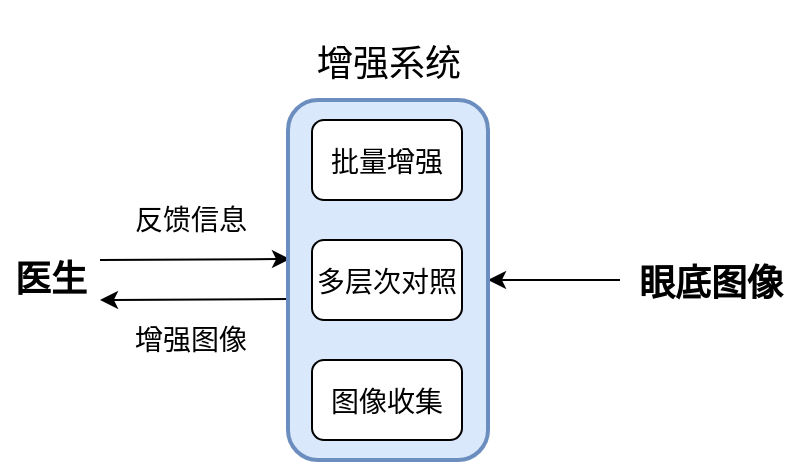 <mxfile version="15.8.6" type="device"><diagram id="mHgVv650_VpluonyAK4X" name="Page-1"><mxGraphModel dx="946" dy="613" grid="1" gridSize="10" guides="1" tooltips="1" connect="1" arrows="1" fold="1" page="1" pageScale="1" pageWidth="827" pageHeight="1169" math="0" shadow="0"><root><mxCell id="0"/><mxCell id="1" parent="0"/><mxCell id="v5zMhxPO9prWdippMUkA-6" value="&lt;font style=&quot;font-size: 18px&quot;&gt;&lt;b&gt;医生&lt;/b&gt;&lt;/font&gt;" style="text;html=1;align=center;verticalAlign=middle;resizable=0;points=[];autosize=1;strokeColor=none;fillColor=none;rounded=1;" vertex="1" parent="1"><mxGeometry x="220" y="410" width="50" height="20" as="geometry"/></mxCell><mxCell id="v5zMhxPO9prWdippMUkA-7" value="" style="endArrow=classic;html=1;fontSize=24;exitX=0;exitY=0.595;exitDx=0;exitDy=0;exitPerimeter=0;" edge="1" parent="1"><mxGeometry width="50" height="50" relative="1" as="geometry"><mxPoint x="364" y="429.5" as="sourcePoint"/><mxPoint x="270" y="430" as="targetPoint"/></mxGeometry></mxCell><mxCell id="v5zMhxPO9prWdippMUkA-8" value="&lt;font style=&quot;font-size: 18px&quot;&gt;&lt;b&gt;眼底图像&lt;/b&gt;&lt;/font&gt;" style="text;html=1;align=center;verticalAlign=middle;resizable=0;points=[];autosize=1;strokeColor=none;fillColor=none;fontSize=24;rounded=1;" vertex="1" parent="1"><mxGeometry x="530" y="400" width="90" height="40" as="geometry"/></mxCell><mxCell id="v5zMhxPO9prWdippMUkA-9" value="" style="endArrow=classic;html=1;fontSize=24;entryX=1;entryY=0.5;entryDx=0;entryDy=0;" edge="1" parent="1" source="v5zMhxPO9prWdippMUkA-8"><mxGeometry width="50" height="50" relative="1" as="geometry"><mxPoint x="450" y="330" as="sourcePoint"/><mxPoint x="464" y="420" as="targetPoint"/></mxGeometry></mxCell><mxCell id="v5zMhxPO9prWdippMUkA-14" value="" style="endArrow=classic;html=1;fontSize=18;entryX=0.01;entryY=0.395;entryDx=0;entryDy=0;entryPerimeter=0;" edge="1" parent="1"><mxGeometry width="50" height="50" relative="1" as="geometry"><mxPoint x="270" y="410" as="sourcePoint"/><mxPoint x="365" y="409.5" as="targetPoint"/></mxGeometry></mxCell><mxCell id="v5zMhxPO9prWdippMUkA-16" value="" style="whiteSpace=wrap;html=1;fontSize=36;strokeWidth=2;rounded=1;fillColor=#dae8fc;strokeColor=#6c8ebf;" vertex="1" parent="1"><mxGeometry x="364" y="330" width="100" height="180" as="geometry"/></mxCell><mxCell id="v5zMhxPO9prWdippMUkA-17" value="&lt;font style=&quot;font-size: 18px&quot;&gt;增强系统&lt;/font&gt;" style="text;html=1;align=center;verticalAlign=middle;resizable=0;points=[];autosize=1;strokeColor=none;fillColor=none;fontSize=36;rounded=1;" vertex="1" parent="1"><mxGeometry x="369" y="280" width="90" height="50" as="geometry"/></mxCell><mxCell id="v5zMhxPO9prWdippMUkA-18" value="&lt;font style=&quot;font-size: 14px&quot;&gt;批量增强&lt;/font&gt;" style="whiteSpace=wrap;html=1;fontSize=18;rounded=1;" vertex="1" parent="1"><mxGeometry x="376" y="340" width="75" height="40" as="geometry"/></mxCell><mxCell id="v5zMhxPO9prWdippMUkA-19" value="&lt;font style=&quot;font-size: 14px&quot;&gt;多层次对照&lt;/font&gt;" style="whiteSpace=wrap;html=1;fontSize=18;rounded=1;" vertex="1" parent="1"><mxGeometry x="376" y="400" width="75" height="40" as="geometry"/></mxCell><mxCell id="v5zMhxPO9prWdippMUkA-20" value="&lt;span style=&quot;font-size: 14px&quot;&gt;图像收集&lt;/span&gt;" style="whiteSpace=wrap;html=1;fontSize=18;rounded=1;" vertex="1" parent="1"><mxGeometry x="376" y="460" width="75" height="40" as="geometry"/></mxCell><mxCell id="v5zMhxPO9prWdippMUkA-21" value="反馈信息" style="text;html=1;align=center;verticalAlign=middle;resizable=0;points=[];autosize=1;strokeColor=none;fillColor=none;fontSize=14;rounded=1;" vertex="1" parent="1"><mxGeometry x="280" y="380" width="70" height="20" as="geometry"/></mxCell><mxCell id="v5zMhxPO9prWdippMUkA-22" value="增强图像" style="text;html=1;align=center;verticalAlign=middle;resizable=0;points=[];autosize=1;strokeColor=none;fillColor=none;fontSize=14;rounded=1;" vertex="1" parent="1"><mxGeometry x="280" y="440" width="70" height="20" as="geometry"/></mxCell></root></mxGraphModel></diagram></mxfile>
